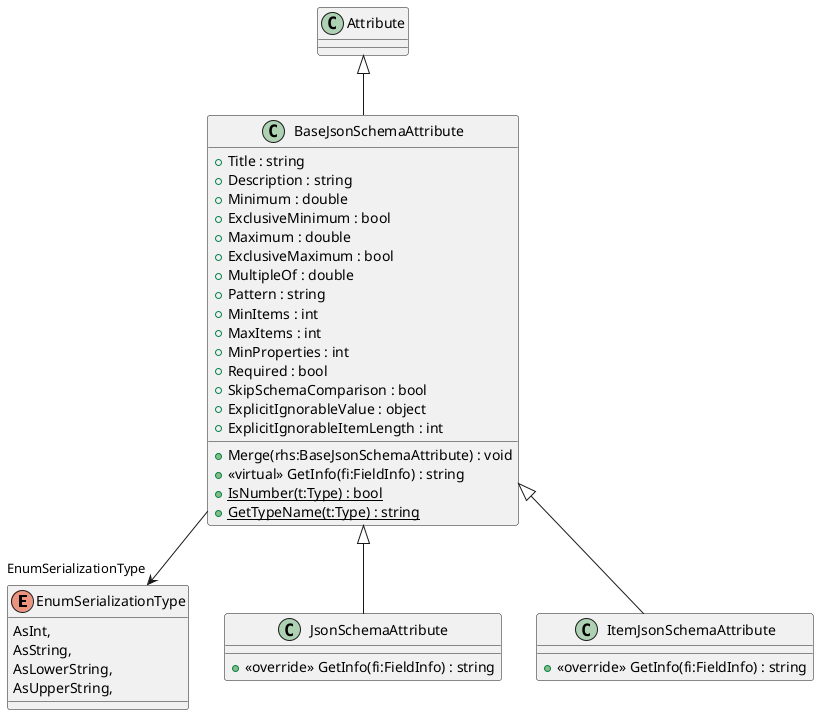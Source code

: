 @startuml
enum EnumSerializationType {
    AsInt,
    AsString,
    AsLowerString,
    AsUpperString,
}
class BaseJsonSchemaAttribute {
    + Title : string
    + Description : string
    + Minimum : double
    + ExclusiveMinimum : bool
    + Maximum : double
    + ExclusiveMaximum : bool
    + MultipleOf : double
    + Pattern : string
    + MinItems : int
    + MaxItems : int
    + MinProperties : int
    + Required : bool
    + SkipSchemaComparison : bool
    + ExplicitIgnorableValue : object
    + ExplicitIgnorableItemLength : int
    + Merge(rhs:BaseJsonSchemaAttribute) : void
    + <<virtual>> GetInfo(fi:FieldInfo) : string
    + {static} IsNumber(t:Type) : bool
    + {static} GetTypeName(t:Type) : string
}
class JsonSchemaAttribute {
    + <<override>> GetInfo(fi:FieldInfo) : string
}
class ItemJsonSchemaAttribute {
    + <<override>> GetInfo(fi:FieldInfo) : string
}
Attribute <|-- BaseJsonSchemaAttribute
BaseJsonSchemaAttribute --> "EnumSerializationType" EnumSerializationType
BaseJsonSchemaAttribute <|-- JsonSchemaAttribute
BaseJsonSchemaAttribute <|-- ItemJsonSchemaAttribute
@enduml
